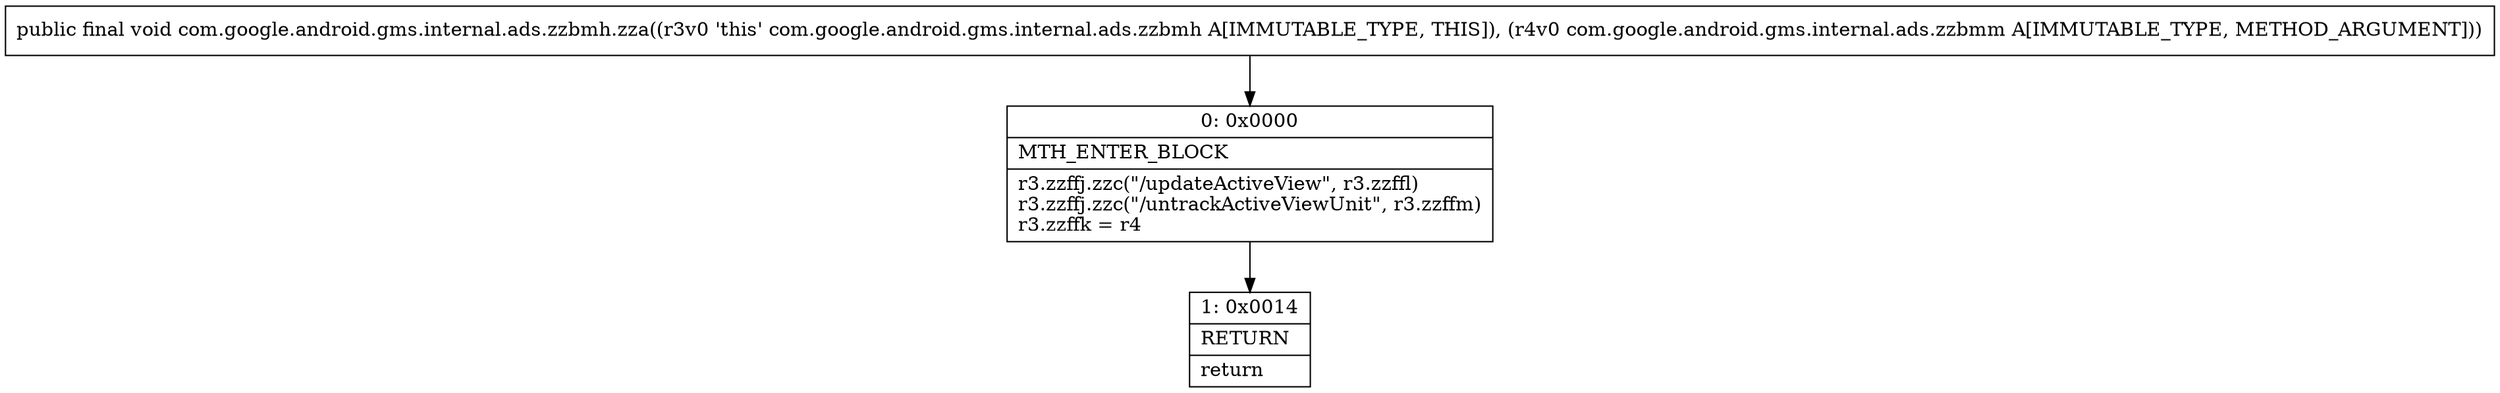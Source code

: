 digraph "CFG forcom.google.android.gms.internal.ads.zzbmh.zza(Lcom\/google\/android\/gms\/internal\/ads\/zzbmm;)V" {
Node_0 [shape=record,label="{0\:\ 0x0000|MTH_ENTER_BLOCK\l|r3.zzffj.zzc(\"\/updateActiveView\", r3.zzffl)\lr3.zzffj.zzc(\"\/untrackActiveViewUnit\", r3.zzffm)\lr3.zzffk = r4\l}"];
Node_1 [shape=record,label="{1\:\ 0x0014|RETURN\l|return\l}"];
MethodNode[shape=record,label="{public final void com.google.android.gms.internal.ads.zzbmh.zza((r3v0 'this' com.google.android.gms.internal.ads.zzbmh A[IMMUTABLE_TYPE, THIS]), (r4v0 com.google.android.gms.internal.ads.zzbmm A[IMMUTABLE_TYPE, METHOD_ARGUMENT])) }"];
MethodNode -> Node_0;
Node_0 -> Node_1;
}


